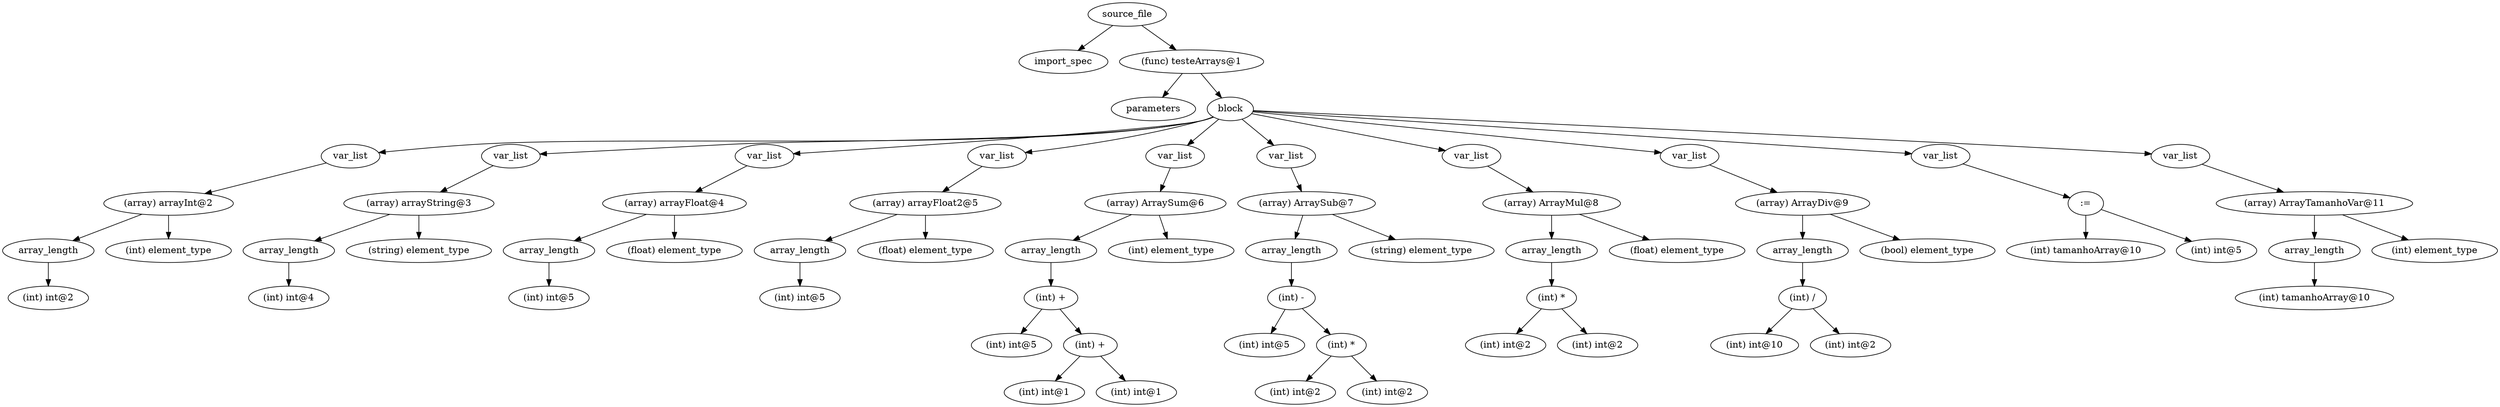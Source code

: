 digraph {
graph [ordering="out"];
node0[label="source_file"];
node1[label="import_spec"];
node0 -> node1;
node2[label="(func) testeArrays@1"];
node3[label="parameters"];
node2 -> node3;
node4[label="block"];
node5[label="var_list"];
node6[label="(array) arrayInt@2"];
node7[label="array_length"];
node8[label="(int) int@2"];
node7 -> node8;
node6 -> node7;
node9[label="(int) element_type"];
node6 -> node9;
node5 -> node6;
node4 -> node5;
node10[label="var_list"];
node11[label="(array) arrayString@3"];
node12[label="array_length"];
node13[label="(int) int@4"];
node12 -> node13;
node11 -> node12;
node14[label="(string) element_type"];
node11 -> node14;
node10 -> node11;
node4 -> node10;
node15[label="var_list"];
node16[label="(array) arrayFloat@4"];
node17[label="array_length"];
node18[label="(int) int@5"];
node17 -> node18;
node16 -> node17;
node19[label="(float) element_type"];
node16 -> node19;
node15 -> node16;
node4 -> node15;
node20[label="var_list"];
node21[label="(array) arrayFloat2@5"];
node22[label="array_length"];
node23[label="(int) int@5"];
node22 -> node23;
node21 -> node22;
node24[label="(float) element_type"];
node21 -> node24;
node20 -> node21;
node4 -> node20;
node25[label="var_list"];
node26[label="(array) ArraySum@6"];
node27[label="array_length"];
node28[label="(int) +"];
node29[label="(int) int@5"];
node28 -> node29;
node30[label="(int) +"];
node31[label="(int) int@1"];
node30 -> node31;
node32[label="(int) int@1"];
node30 -> node32;
node28 -> node30;
node27 -> node28;
node26 -> node27;
node33[label="(int) element_type"];
node26 -> node33;
node25 -> node26;
node4 -> node25;
node34[label="var_list"];
node35[label="(array) ArraySub@7"];
node36[label="array_length"];
node37[label="(int) -"];
node38[label="(int) int@5"];
node37 -> node38;
node39[label="(int) *"];
node40[label="(int) int@2"];
node39 -> node40;
node41[label="(int) int@2"];
node39 -> node41;
node37 -> node39;
node36 -> node37;
node35 -> node36;
node42[label="(string) element_type"];
node35 -> node42;
node34 -> node35;
node4 -> node34;
node43[label="var_list"];
node44[label="(array) ArrayMul@8"];
node45[label="array_length"];
node46[label="(int) *"];
node47[label="(int) int@2"];
node46 -> node47;
node48[label="(int) int@2"];
node46 -> node48;
node45 -> node46;
node44 -> node45;
node49[label="(float) element_type"];
node44 -> node49;
node43 -> node44;
node4 -> node43;
node50[label="var_list"];
node51[label="(array) ArrayDiv@9"];
node52[label="array_length"];
node53[label="(int) /"];
node54[label="(int) int@10"];
node53 -> node54;
node55[label="(int) int@2"];
node53 -> node55;
node52 -> node53;
node51 -> node52;
node56[label="(bool) element_type"];
node51 -> node56;
node50 -> node51;
node4 -> node50;
node57[label="var_list"];
node58[label=":="];
node59[label="(int) tamanhoArray@10"];
node58 -> node59;
node60[label="(int) int@5"];
node58 -> node60;
node57 -> node58;
node4 -> node57;
node61[label="var_list"];
node62[label="(array) ArrayTamanhoVar@11"];
node63[label="array_length"];
node64[label="(int) tamanhoArray@10"];
node63 -> node64;
node62 -> node63;
node65[label="(int) element_type"];
node62 -> node65;
node61 -> node62;
node4 -> node61;
node2 -> node4;
node0 -> node2;
}